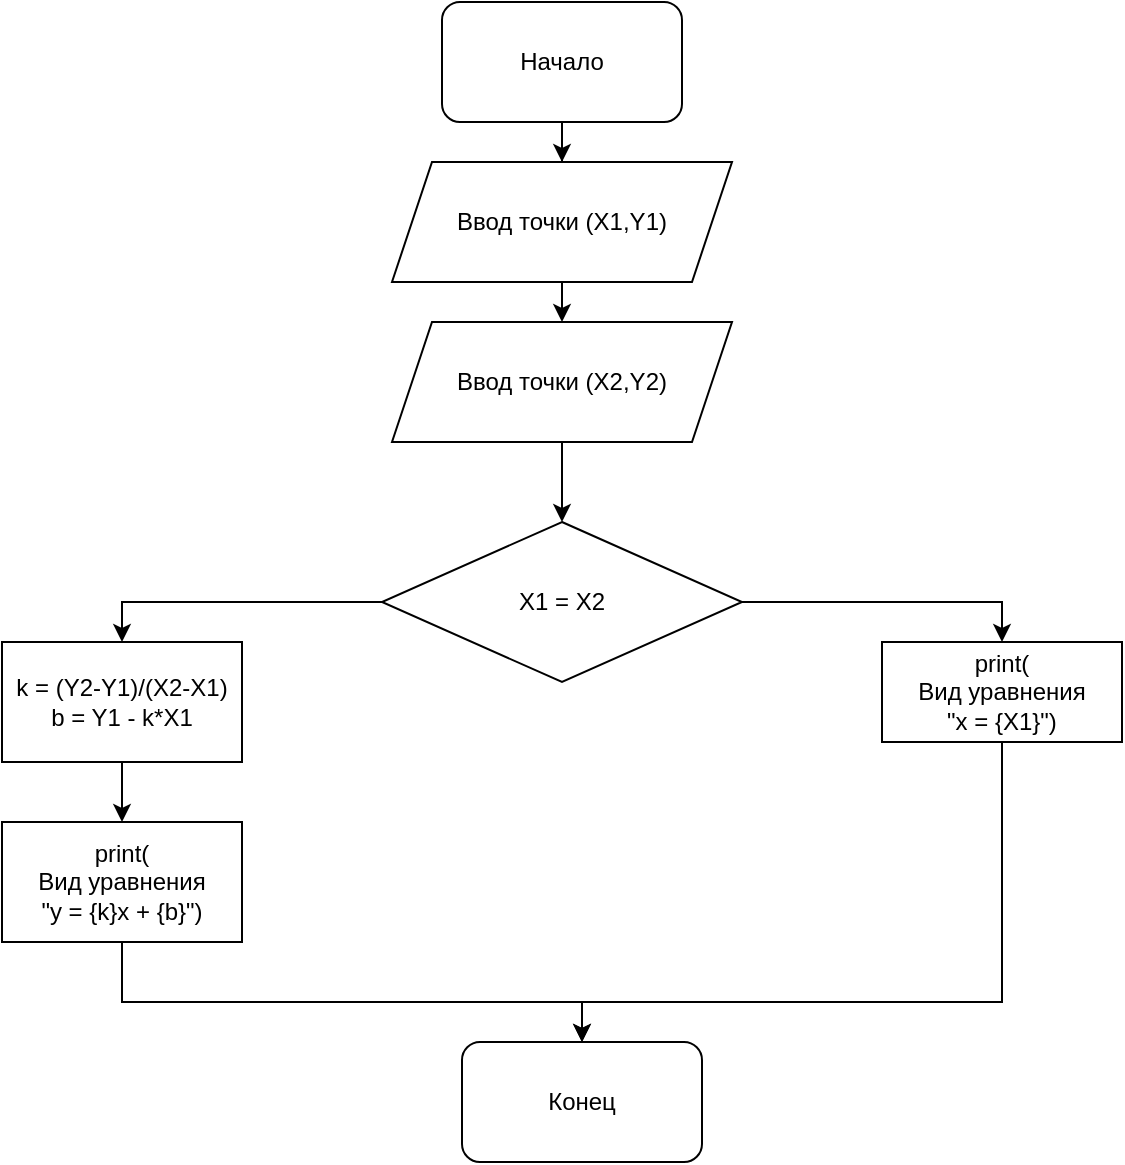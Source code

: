 <mxfile version="13.8.6" type="device"><diagram id="3h6sdcybDiWOJw9jFQ6T" name="Страница 1"><mxGraphModel dx="1422" dy="846" grid="1" gridSize="10" guides="1" tooltips="1" connect="1" arrows="1" fold="1" page="1" pageScale="1" pageWidth="827" pageHeight="1169" math="0" shadow="0"><root><mxCell id="0"/><mxCell id="1" parent="0"/><mxCell id="Wr63yAgiNLRIEvItDrYo-17" style="edgeStyle=orthogonalEdgeStyle;rounded=0;orthogonalLoop=1;jettySize=auto;html=1;exitX=0.5;exitY=1;exitDx=0;exitDy=0;" edge="1" parent="1" source="Wr63yAgiNLRIEvItDrYo-1" target="Wr63yAgiNLRIEvItDrYo-2"><mxGeometry relative="1" as="geometry"/></mxCell><mxCell id="Wr63yAgiNLRIEvItDrYo-1" value="Начало" style="rounded=1;whiteSpace=wrap;html=1;" vertex="1" parent="1"><mxGeometry x="300" y="80" width="120" height="60" as="geometry"/></mxCell><mxCell id="Wr63yAgiNLRIEvItDrYo-18" style="edgeStyle=orthogonalEdgeStyle;rounded=0;orthogonalLoop=1;jettySize=auto;html=1;exitX=0.5;exitY=1;exitDx=0;exitDy=0;entryX=0.5;entryY=0;entryDx=0;entryDy=0;" edge="1" parent="1" source="Wr63yAgiNLRIEvItDrYo-2" target="Wr63yAgiNLRIEvItDrYo-5"><mxGeometry relative="1" as="geometry"/></mxCell><mxCell id="Wr63yAgiNLRIEvItDrYo-2" value="Ввод точки (X1,Y1)" style="shape=parallelogram;perimeter=parallelogramPerimeter;whiteSpace=wrap;html=1;fixedSize=1;" vertex="1" parent="1"><mxGeometry x="275" y="160" width="170" height="60" as="geometry"/></mxCell><mxCell id="Wr63yAgiNLRIEvItDrYo-19" style="edgeStyle=orthogonalEdgeStyle;rounded=0;orthogonalLoop=1;jettySize=auto;html=1;exitX=0.5;exitY=1;exitDx=0;exitDy=0;entryX=0.5;entryY=0;entryDx=0;entryDy=0;" edge="1" parent="1" source="Wr63yAgiNLRIEvItDrYo-5" target="Wr63yAgiNLRIEvItDrYo-6"><mxGeometry relative="1" as="geometry"/></mxCell><mxCell id="Wr63yAgiNLRIEvItDrYo-5" value="Ввод точки (X2,Y2)" style="shape=parallelogram;perimeter=parallelogramPerimeter;whiteSpace=wrap;html=1;fixedSize=1;" vertex="1" parent="1"><mxGeometry x="275" y="240" width="170" height="60" as="geometry"/></mxCell><mxCell id="Wr63yAgiNLRIEvItDrYo-8" style="edgeStyle=orthogonalEdgeStyle;rounded=0;orthogonalLoop=1;jettySize=auto;html=1;exitX=1;exitY=0.5;exitDx=0;exitDy=0;entryX=0.5;entryY=0;entryDx=0;entryDy=0;" edge="1" parent="1" source="Wr63yAgiNLRIEvItDrYo-6" target="Wr63yAgiNLRIEvItDrYo-7"><mxGeometry relative="1" as="geometry"><mxPoint x="590" y="380" as="targetPoint"/></mxGeometry></mxCell><mxCell id="Wr63yAgiNLRIEvItDrYo-12" style="edgeStyle=orthogonalEdgeStyle;rounded=0;orthogonalLoop=1;jettySize=auto;html=1;exitX=0;exitY=0.5;exitDx=0;exitDy=0;entryX=0.5;entryY=0;entryDx=0;entryDy=0;" edge="1" parent="1" source="Wr63yAgiNLRIEvItDrYo-6" target="Wr63yAgiNLRIEvItDrYo-9"><mxGeometry relative="1" as="geometry"><mxPoint x="140" y="380" as="targetPoint"/></mxGeometry></mxCell><mxCell id="Wr63yAgiNLRIEvItDrYo-6" value="X1 = X2" style="rhombus;whiteSpace=wrap;html=1;" vertex="1" parent="1"><mxGeometry x="270" y="340" width="180" height="80" as="geometry"/></mxCell><mxCell id="Wr63yAgiNLRIEvItDrYo-15" style="edgeStyle=orthogonalEdgeStyle;rounded=0;orthogonalLoop=1;jettySize=auto;html=1;exitX=0.5;exitY=1;exitDx=0;exitDy=0;entryX=0.5;entryY=0;entryDx=0;entryDy=0;" edge="1" parent="1" source="Wr63yAgiNLRIEvItDrYo-7" target="Wr63yAgiNLRIEvItDrYo-14"><mxGeometry relative="1" as="geometry"><mxPoint x="580" y="580" as="targetPoint"/><Array as="points"><mxPoint x="580" y="580"/><mxPoint x="370" y="580"/></Array></mxGeometry></mxCell><mxCell id="Wr63yAgiNLRIEvItDrYo-7" value="print(&lt;br&gt;Вид уравнения&lt;br&gt;&quot;x = {X1}&quot;)" style="rounded=0;whiteSpace=wrap;html=1;" vertex="1" parent="1"><mxGeometry x="520" y="400" width="120" height="50" as="geometry"/></mxCell><mxCell id="Wr63yAgiNLRIEvItDrYo-13" style="edgeStyle=orthogonalEdgeStyle;rounded=0;orthogonalLoop=1;jettySize=auto;html=1;exitX=0.5;exitY=1;exitDx=0;exitDy=0;entryX=0.5;entryY=0;entryDx=0;entryDy=0;" edge="1" parent="1" source="Wr63yAgiNLRIEvItDrYo-9" target="Wr63yAgiNLRIEvItDrYo-11"><mxGeometry relative="1" as="geometry"/></mxCell><mxCell id="Wr63yAgiNLRIEvItDrYo-9" value="k = (Y2-Y1)/(X2-X1)&lt;br&gt;b = Y1 - k*X1" style="rounded=0;whiteSpace=wrap;html=1;" vertex="1" parent="1"><mxGeometry x="80" y="400" width="120" height="60" as="geometry"/></mxCell><mxCell id="Wr63yAgiNLRIEvItDrYo-16" style="edgeStyle=orthogonalEdgeStyle;rounded=0;orthogonalLoop=1;jettySize=auto;html=1;exitX=0.5;exitY=1;exitDx=0;exitDy=0;entryX=0.5;entryY=0;entryDx=0;entryDy=0;" edge="1" parent="1" source="Wr63yAgiNLRIEvItDrYo-11" target="Wr63yAgiNLRIEvItDrYo-14"><mxGeometry relative="1" as="geometry"><mxPoint x="140" y="580" as="targetPoint"/><Array as="points"><mxPoint x="140" y="580"/><mxPoint x="370" y="580"/></Array></mxGeometry></mxCell><mxCell id="Wr63yAgiNLRIEvItDrYo-11" value="print(&lt;br&gt;Вид уравнения&lt;br&gt;&quot;y = {k}x + {b}&quot;)" style="rounded=0;whiteSpace=wrap;html=1;" vertex="1" parent="1"><mxGeometry x="80" y="490" width="120" height="60" as="geometry"/></mxCell><mxCell id="Wr63yAgiNLRIEvItDrYo-14" value="Конец" style="rounded=1;whiteSpace=wrap;html=1;" vertex="1" parent="1"><mxGeometry x="310" y="600" width="120" height="60" as="geometry"/></mxCell></root></mxGraphModel></diagram></mxfile>